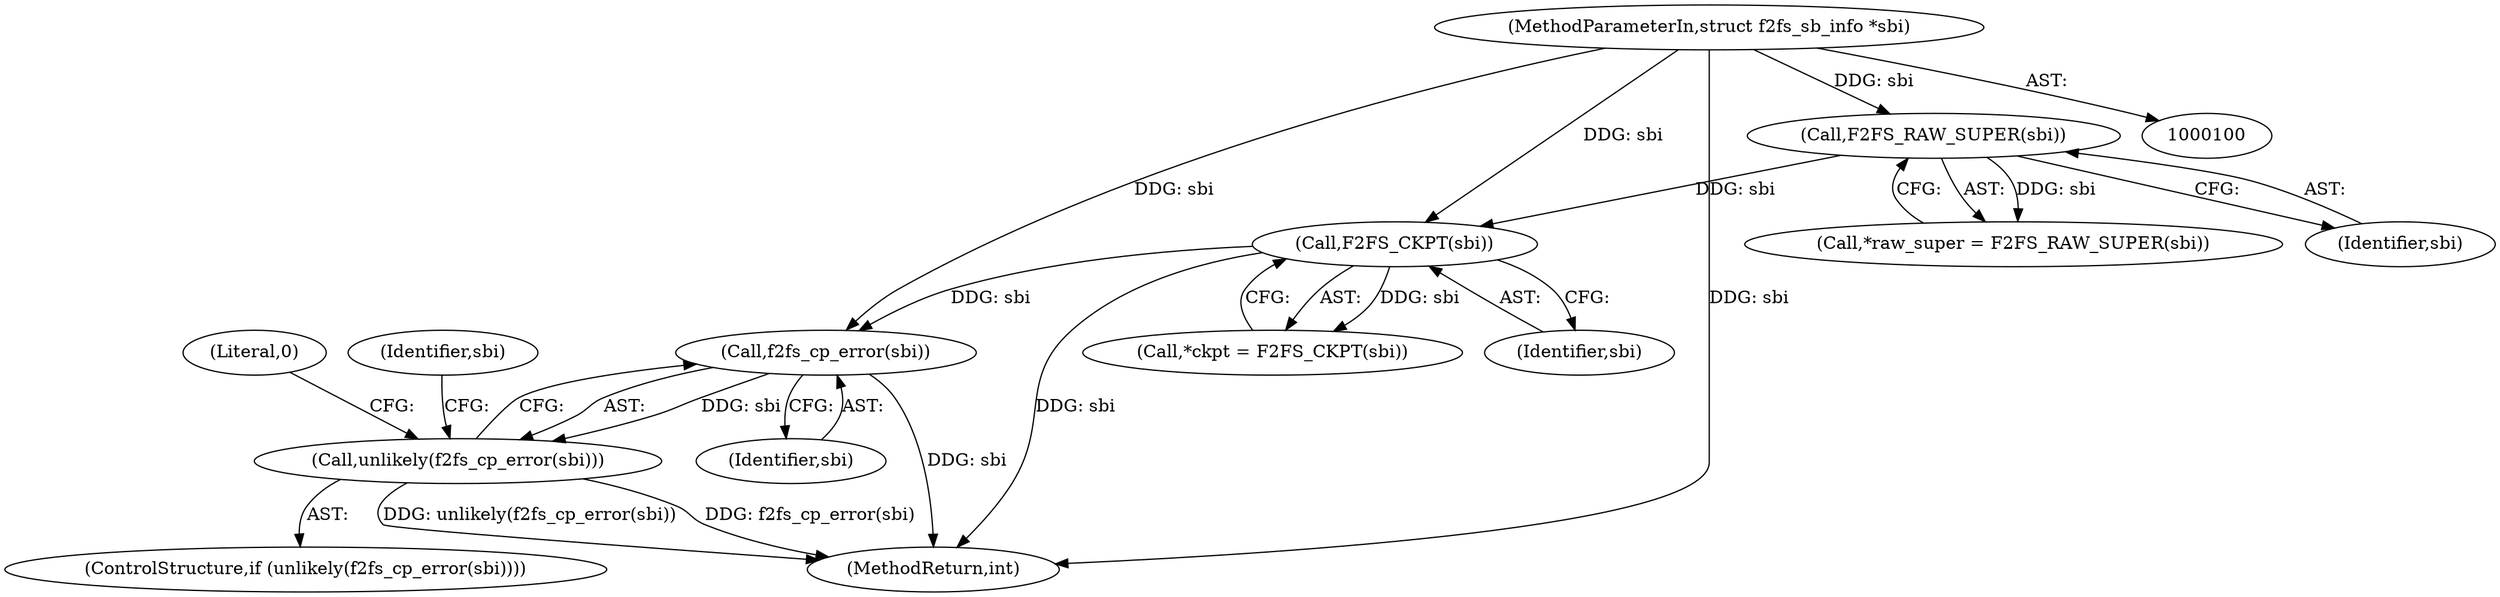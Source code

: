 digraph "0_linux_15d3042a937c13f5d9244241c7a9c8416ff6e82a@pointer" {
"1000270" [label="(Call,f2fs_cp_error(sbi))"];
"1000113" [label="(Call,F2FS_CKPT(sbi))"];
"1000108" [label="(Call,F2FS_RAW_SUPER(sbi))"];
"1000101" [label="(MethodParameterIn,struct f2fs_sb_info *sbi)"];
"1000269" [label="(Call,unlikely(f2fs_cp_error(sbi)))"];
"1000111" [label="(Call,*ckpt = F2FS_CKPT(sbi))"];
"1000114" [label="(Identifier,sbi)"];
"1000268" [label="(ControlStructure,if (unlikely(f2fs_cp_error(sbi))))"];
"1000113" [label="(Call,F2FS_CKPT(sbi))"];
"1000283" [label="(MethodReturn,int)"];
"1000108" [label="(Call,F2FS_RAW_SUPER(sbi))"];
"1000101" [label="(MethodParameterIn,struct f2fs_sb_info *sbi)"];
"1000106" [label="(Call,*raw_super = F2FS_RAW_SUPER(sbi))"];
"1000271" [label="(Identifier,sbi)"];
"1000275" [label="(Identifier,sbi)"];
"1000282" [label="(Literal,0)"];
"1000270" [label="(Call,f2fs_cp_error(sbi))"];
"1000109" [label="(Identifier,sbi)"];
"1000269" [label="(Call,unlikely(f2fs_cp_error(sbi)))"];
"1000270" -> "1000269"  [label="AST: "];
"1000270" -> "1000271"  [label="CFG: "];
"1000271" -> "1000270"  [label="AST: "];
"1000269" -> "1000270"  [label="CFG: "];
"1000270" -> "1000283"  [label="DDG: sbi"];
"1000270" -> "1000269"  [label="DDG: sbi"];
"1000113" -> "1000270"  [label="DDG: sbi"];
"1000101" -> "1000270"  [label="DDG: sbi"];
"1000113" -> "1000111"  [label="AST: "];
"1000113" -> "1000114"  [label="CFG: "];
"1000114" -> "1000113"  [label="AST: "];
"1000111" -> "1000113"  [label="CFG: "];
"1000113" -> "1000283"  [label="DDG: sbi"];
"1000113" -> "1000111"  [label="DDG: sbi"];
"1000108" -> "1000113"  [label="DDG: sbi"];
"1000101" -> "1000113"  [label="DDG: sbi"];
"1000108" -> "1000106"  [label="AST: "];
"1000108" -> "1000109"  [label="CFG: "];
"1000109" -> "1000108"  [label="AST: "];
"1000106" -> "1000108"  [label="CFG: "];
"1000108" -> "1000106"  [label="DDG: sbi"];
"1000101" -> "1000108"  [label="DDG: sbi"];
"1000101" -> "1000100"  [label="AST: "];
"1000101" -> "1000283"  [label="DDG: sbi"];
"1000269" -> "1000268"  [label="AST: "];
"1000275" -> "1000269"  [label="CFG: "];
"1000282" -> "1000269"  [label="CFG: "];
"1000269" -> "1000283"  [label="DDG: unlikely(f2fs_cp_error(sbi))"];
"1000269" -> "1000283"  [label="DDG: f2fs_cp_error(sbi)"];
}
